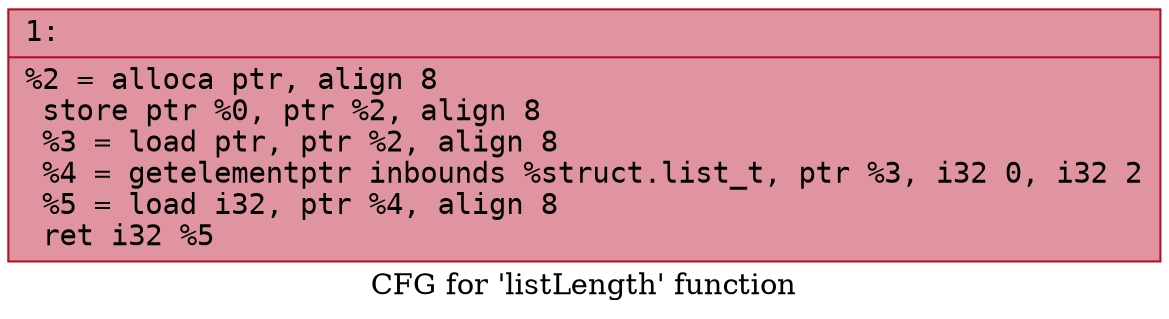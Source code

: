 digraph "CFG for 'listLength' function" {
	label="CFG for 'listLength' function";

	Node0x600001c76f80 [shape=record,color="#b70d28ff", style=filled, fillcolor="#b70d2870" fontname="Courier",label="{1:\l|  %2 = alloca ptr, align 8\l  store ptr %0, ptr %2, align 8\l  %3 = load ptr, ptr %2, align 8\l  %4 = getelementptr inbounds %struct.list_t, ptr %3, i32 0, i32 2\l  %5 = load i32, ptr %4, align 8\l  ret i32 %5\l}"];
}

